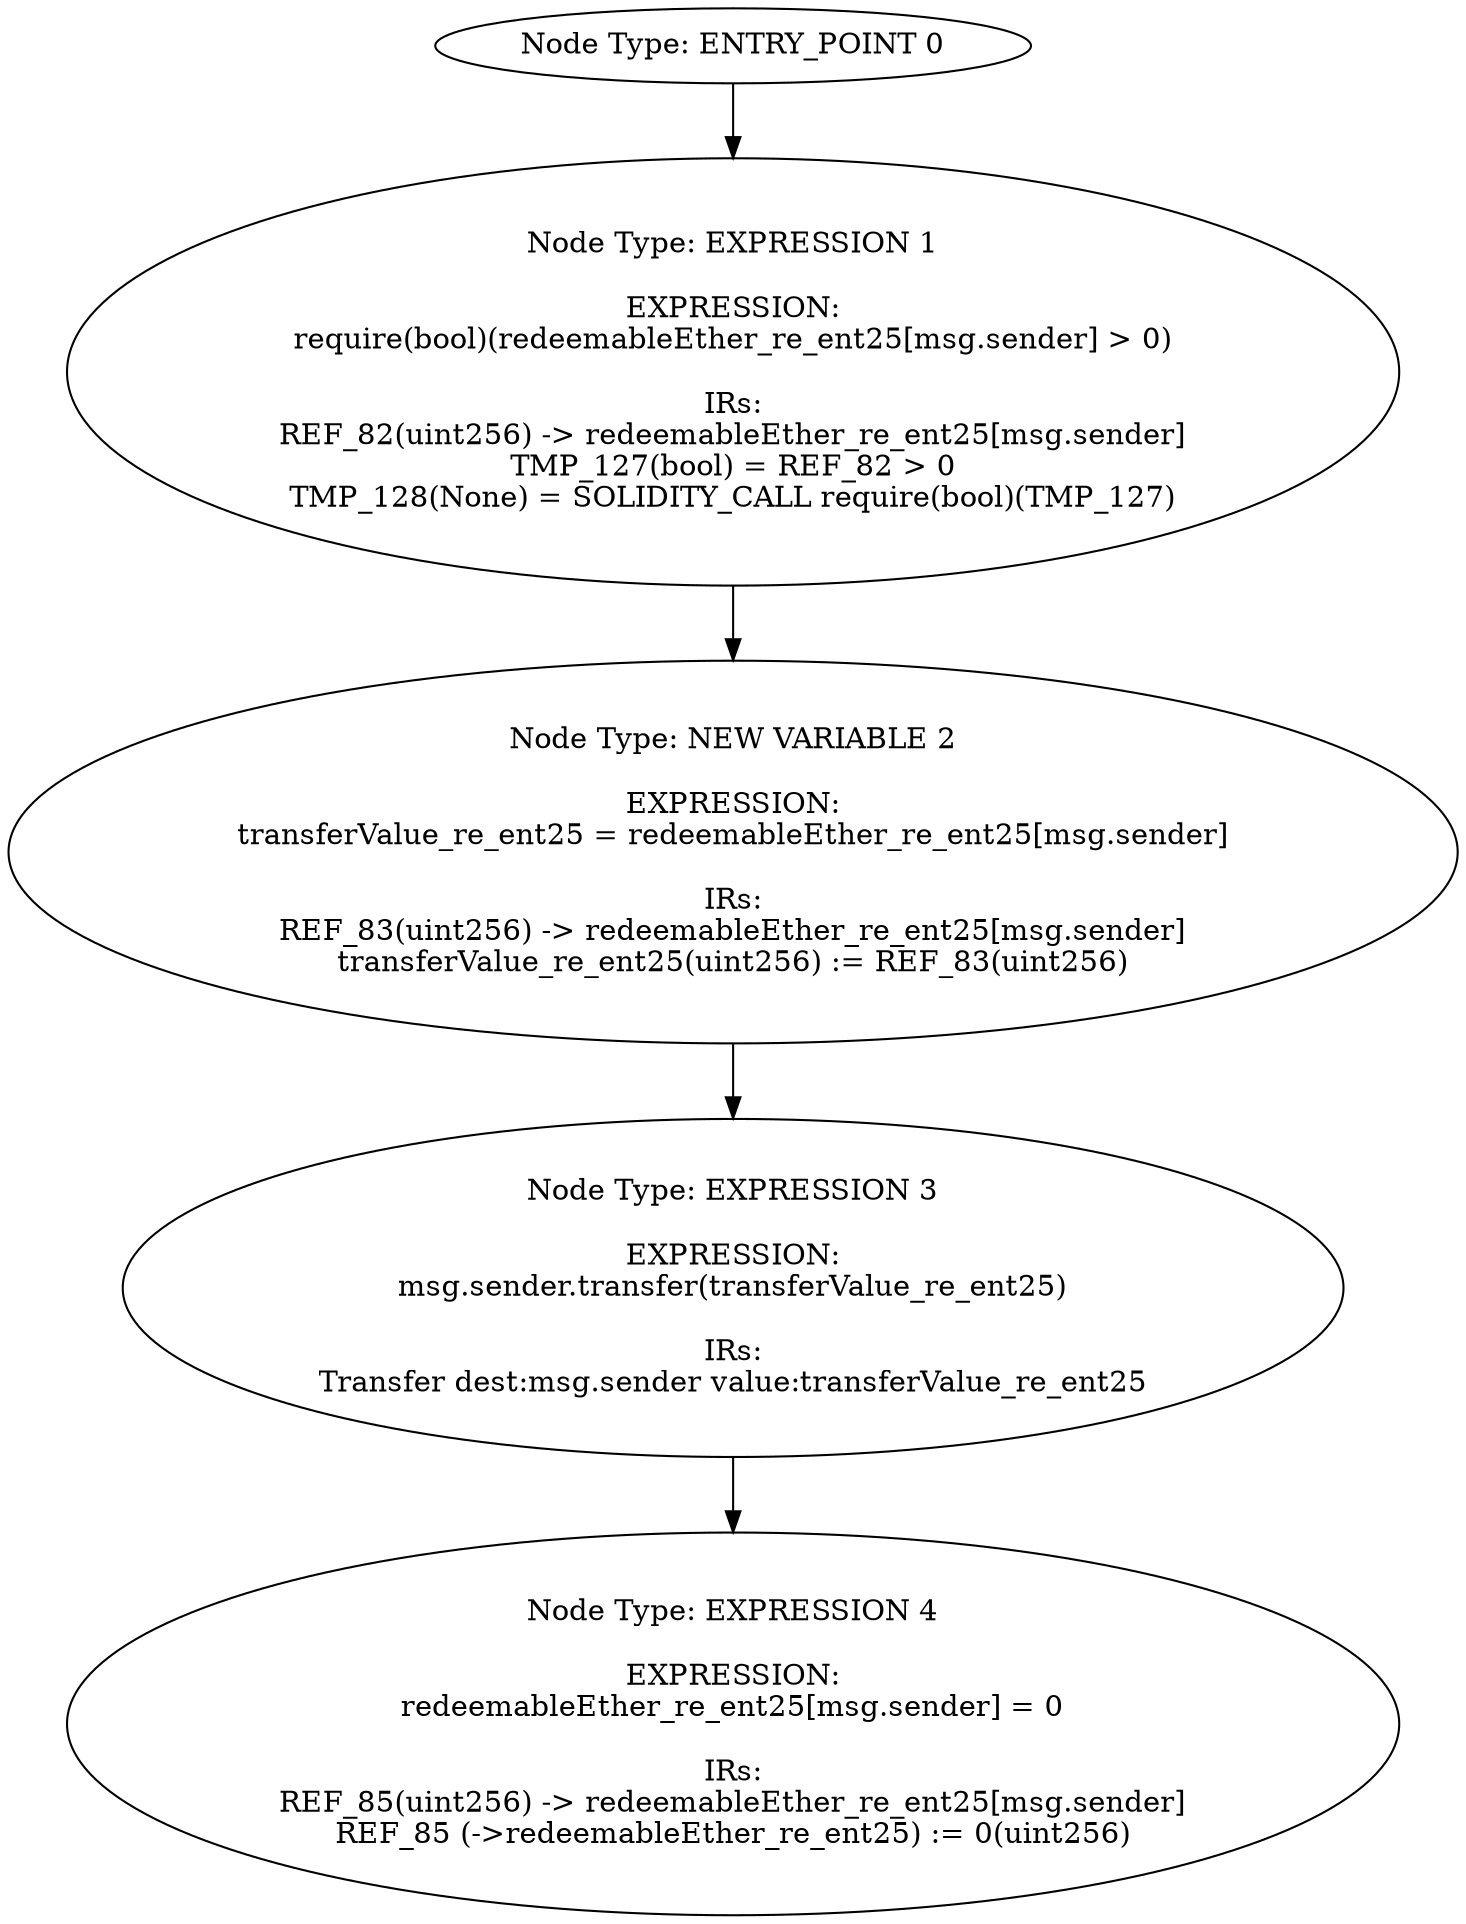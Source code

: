 digraph{
0[label="Node Type: ENTRY_POINT 0
"];
0->1;
1[label="Node Type: EXPRESSION 1

EXPRESSION:
require(bool)(redeemableEther_re_ent25[msg.sender] > 0)

IRs:
REF_82(uint256) -> redeemableEther_re_ent25[msg.sender]
TMP_127(bool) = REF_82 > 0
TMP_128(None) = SOLIDITY_CALL require(bool)(TMP_127)"];
1->2;
2[label="Node Type: NEW VARIABLE 2

EXPRESSION:
transferValue_re_ent25 = redeemableEther_re_ent25[msg.sender]

IRs:
REF_83(uint256) -> redeemableEther_re_ent25[msg.sender]
transferValue_re_ent25(uint256) := REF_83(uint256)"];
2->3;
3[label="Node Type: EXPRESSION 3

EXPRESSION:
msg.sender.transfer(transferValue_re_ent25)

IRs:
Transfer dest:msg.sender value:transferValue_re_ent25"];
3->4;
4[label="Node Type: EXPRESSION 4

EXPRESSION:
redeemableEther_re_ent25[msg.sender] = 0

IRs:
REF_85(uint256) -> redeemableEther_re_ent25[msg.sender]
REF_85 (->redeemableEther_re_ent25) := 0(uint256)"];
}
